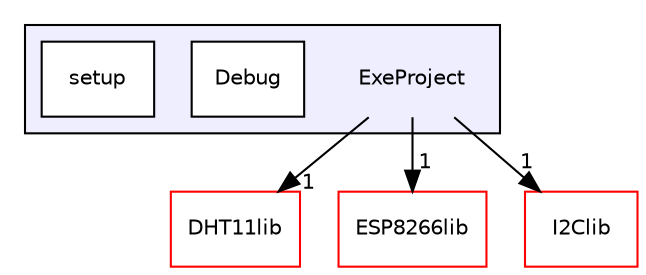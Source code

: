 digraph "ExeProject" {
  compound=true
  node [ fontsize="10", fontname="Helvetica"];
  edge [ labelfontsize="10", labelfontname="Helvetica"];
  subgraph clusterdir_62863c432d4960b87a8799bc3734ffc6 {
    graph [ bgcolor="#eeeeff", pencolor="black", label="" URL="dir_62863c432d4960b87a8799bc3734ffc6.html"];
    dir_62863c432d4960b87a8799bc3734ffc6 [shape=plaintext label="ExeProject"];
    dir_e89a7af5d6cf662a2936e4afd72f3f2f [shape=box label="Debug" color="black" fillcolor="white" style="filled" URL="dir_e89a7af5d6cf662a2936e4afd72f3f2f.html"];
    dir_5a2e3105b65964abcdb8f523b077ce49 [shape=box label="setup" color="black" fillcolor="white" style="filled" URL="dir_5a2e3105b65964abcdb8f523b077ce49.html"];
  }
  dir_29633c785badfc2cc02af0abe8581f21 [shape=box label="DHT11lib" fillcolor="white" style="filled" color="red" URL="dir_29633c785badfc2cc02af0abe8581f21.html"];
  dir_04998ee1b137214bbf8102a3617acda8 [shape=box label="ESP8266lib" fillcolor="white" style="filled" color="red" URL="dir_04998ee1b137214bbf8102a3617acda8.html"];
  dir_b120d3ba5eccc15e9583dd56b4c153c0 [shape=box label="I2Clib" fillcolor="white" style="filled" color="red" URL="dir_b120d3ba5eccc15e9583dd56b4c153c0.html"];
  dir_62863c432d4960b87a8799bc3734ffc6->dir_29633c785badfc2cc02af0abe8581f21 [headlabel="1", labeldistance=1.5 headhref="dir_000007_000001.html"];
  dir_62863c432d4960b87a8799bc3734ffc6->dir_04998ee1b137214bbf8102a3617acda8 [headlabel="1", labeldistance=1.5 headhref="dir_000007_000003.html"];
  dir_62863c432d4960b87a8799bc3734ffc6->dir_b120d3ba5eccc15e9583dd56b4c153c0 [headlabel="1", labeldistance=1.5 headhref="dir_000007_000016.html"];
}

